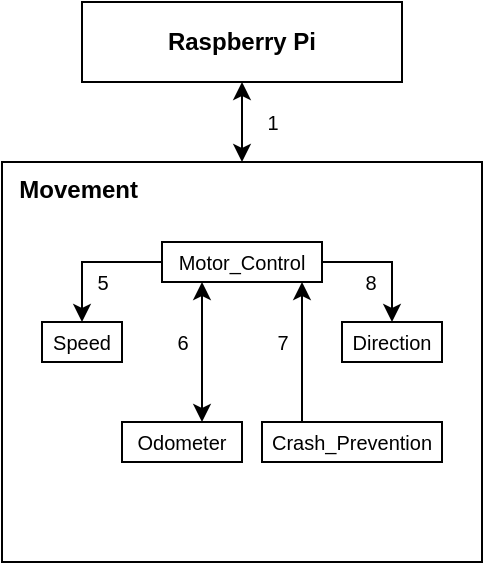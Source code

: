 <mxfile version="24.7.17">
  <diagram name="Page-1" id="trQdiBlen_foMQJMFfYV">
    <mxGraphModel dx="574" dy="338" grid="1" gridSize="10" guides="1" tooltips="1" connect="1" arrows="1" fold="1" page="1" pageScale="1" pageWidth="850" pageHeight="1100" math="0" shadow="0">
      <root>
        <mxCell id="0" />
        <mxCell id="1" parent="0" />
        <mxCell id="0nKidd32OIN0jVX-Ibuc-10" value="&lt;b&gt;&amp;nbsp; Movement&lt;/b&gt;" style="rounded=0;whiteSpace=wrap;html=1;align=left;verticalAlign=top;" parent="1" vertex="1">
          <mxGeometry x="280" y="320" width="240" height="200" as="geometry" />
        </mxCell>
        <mxCell id="0nKidd32OIN0jVX-Ibuc-28" style="edgeStyle=orthogonalEdgeStyle;rounded=0;orthogonalLoop=1;jettySize=auto;html=1;exitX=1;exitY=0.5;exitDx=0;exitDy=0;entryX=0.5;entryY=0;entryDx=0;entryDy=0;" parent="1" source="0nKidd32OIN0jVX-Ibuc-11" target="0nKidd32OIN0jVX-Ibuc-13" edge="1">
          <mxGeometry relative="1" as="geometry" />
        </mxCell>
        <mxCell id="0nKidd32OIN0jVX-Ibuc-29" style="edgeStyle=orthogonalEdgeStyle;rounded=0;orthogonalLoop=1;jettySize=auto;html=1;exitX=0;exitY=0.5;exitDx=0;exitDy=0;entryX=0.5;entryY=0;entryDx=0;entryDy=0;" parent="1" source="0nKidd32OIN0jVX-Ibuc-11" target="0nKidd32OIN0jVX-Ibuc-12" edge="1">
          <mxGeometry relative="1" as="geometry" />
        </mxCell>
        <mxCell id="0nKidd32OIN0jVX-Ibuc-11" value="&lt;font style=&quot;font-size: 10px;&quot;&gt;Motor_Control&lt;/font&gt;" style="rounded=0;whiteSpace=wrap;html=1;" parent="1" vertex="1">
          <mxGeometry x="360" y="360" width="80" height="20" as="geometry" />
        </mxCell>
        <mxCell id="0nKidd32OIN0jVX-Ibuc-12" value="&lt;font style=&quot;font-size: 10px;&quot;&gt;Speed&lt;/font&gt;" style="rounded=0;whiteSpace=wrap;html=1;" parent="1" vertex="1">
          <mxGeometry x="300" y="400" width="40" height="20" as="geometry" />
        </mxCell>
        <mxCell id="0nKidd32OIN0jVX-Ibuc-13" value="&lt;font style=&quot;font-size: 10px;&quot;&gt;Direction&lt;/font&gt;" style="rounded=0;whiteSpace=wrap;html=1;" parent="1" vertex="1">
          <mxGeometry x="450" y="400" width="50" height="20" as="geometry" />
        </mxCell>
        <mxCell id="0nKidd32OIN0jVX-Ibuc-14" value="&lt;font style=&quot;font-size: 10px;&quot;&gt;Odometer&lt;/font&gt;" style="rounded=0;whiteSpace=wrap;html=1;" parent="1" vertex="1">
          <mxGeometry x="340" y="450" width="60" height="20" as="geometry" />
        </mxCell>
        <mxCell id="0nKidd32OIN0jVX-Ibuc-15" value="&lt;font style=&quot;font-size: 10px;&quot;&gt;Crash_Prevention&lt;/font&gt;" style="rounded=0;whiteSpace=wrap;html=1;" parent="1" vertex="1">
          <mxGeometry x="410" y="450" width="90" height="20" as="geometry" />
        </mxCell>
        <mxCell id="0nKidd32OIN0jVX-Ibuc-26" value="" style="endArrow=classic;html=1;rounded=0;entryX=0.051;entryY=1.003;entryDx=0;entryDy=0;entryPerimeter=0;exitX=0.781;exitY=-0.016;exitDx=0;exitDy=0;exitPerimeter=0;targetPerimeterSpacing=-2;startArrow=none;startFill=0;endFill=1;" parent="1" edge="1">
          <mxGeometry width="50" height="50" relative="1" as="geometry">
            <mxPoint x="430" y="450" as="sourcePoint" />
            <mxPoint x="430" y="380" as="targetPoint" />
          </mxGeometry>
        </mxCell>
        <mxCell id="0nKidd32OIN0jVX-Ibuc-27" value="" style="endArrow=classic;html=1;rounded=0;entryX=0.051;entryY=1.003;entryDx=0;entryDy=0;entryPerimeter=0;exitX=0.781;exitY=-0.016;exitDx=0;exitDy=0;exitPerimeter=0;targetPerimeterSpacing=-2;startArrow=classic;startFill=1;endFill=1;" parent="1" edge="1">
          <mxGeometry width="50" height="50" relative="1" as="geometry">
            <mxPoint x="380" y="450" as="sourcePoint" />
            <mxPoint x="380" y="380" as="targetPoint" />
          </mxGeometry>
        </mxCell>
        <mxCell id="0nKidd32OIN0jVX-Ibuc-45" value="&lt;font style=&quot;font-size: 10px;&quot;&gt;5&lt;/font&gt;" style="text;html=1;align=center;verticalAlign=middle;resizable=0;points=[];autosize=1;strokeColor=none;fillColor=none;spacing=-3;" parent="1" vertex="1">
          <mxGeometry x="320" y="370" width="20" height="20" as="geometry" />
        </mxCell>
        <mxCell id="0nKidd32OIN0jVX-Ibuc-46" value="&lt;font style=&quot;font-size: 10px;&quot;&gt;8&lt;/font&gt;" style="text;html=1;align=center;verticalAlign=middle;resizable=0;points=[];autosize=1;strokeColor=none;fillColor=none;spacing=-3;" parent="1" vertex="1">
          <mxGeometry x="454" y="370" width="20" height="20" as="geometry" />
        </mxCell>
        <mxCell id="0nKidd32OIN0jVX-Ibuc-47" value="&lt;font style=&quot;font-size: 10px;&quot;&gt;7&lt;/font&gt;" style="text;html=1;align=center;verticalAlign=middle;resizable=0;points=[];autosize=1;strokeColor=none;fillColor=none;spacing=-3;" parent="1" vertex="1">
          <mxGeometry x="410" y="400" width="20" height="20" as="geometry" />
        </mxCell>
        <mxCell id="0nKidd32OIN0jVX-Ibuc-48" value="&lt;font style=&quot;font-size: 10px;&quot;&gt;6&lt;/font&gt;" style="text;html=1;align=center;verticalAlign=middle;resizable=0;points=[];autosize=1;strokeColor=none;fillColor=none;spacing=-3;" parent="1" vertex="1">
          <mxGeometry x="360" y="400" width="20" height="20" as="geometry" />
        </mxCell>
        <mxCell id="NOaE37VPc0i63LTB-BPz-2" style="edgeStyle=orthogonalEdgeStyle;rounded=0;orthogonalLoop=1;jettySize=auto;html=1;exitX=0.5;exitY=1;exitDx=0;exitDy=0;entryX=0.5;entryY=0;entryDx=0;entryDy=0;startArrow=classic;startFill=1;" edge="1" parent="1" source="NOaE37VPc0i63LTB-BPz-1" target="0nKidd32OIN0jVX-Ibuc-10">
          <mxGeometry relative="1" as="geometry" />
        </mxCell>
        <mxCell id="NOaE37VPc0i63LTB-BPz-1" value="Raspberry Pi" style="rounded=0;whiteSpace=wrap;html=1;fontStyle=1" vertex="1" parent="1">
          <mxGeometry x="320" y="240" width="160" height="40" as="geometry" />
        </mxCell>
        <mxCell id="NOaE37VPc0i63LTB-BPz-3" value="&lt;font style=&quot;font-size: 10px;&quot;&gt;1&lt;/font&gt;" style="text;html=1;align=center;verticalAlign=middle;resizable=0;points=[];autosize=1;strokeColor=none;fillColor=none;spacing=-3;" vertex="1" parent="1">
          <mxGeometry x="405" y="290" width="20" height="20" as="geometry" />
        </mxCell>
      </root>
    </mxGraphModel>
  </diagram>
</mxfile>
